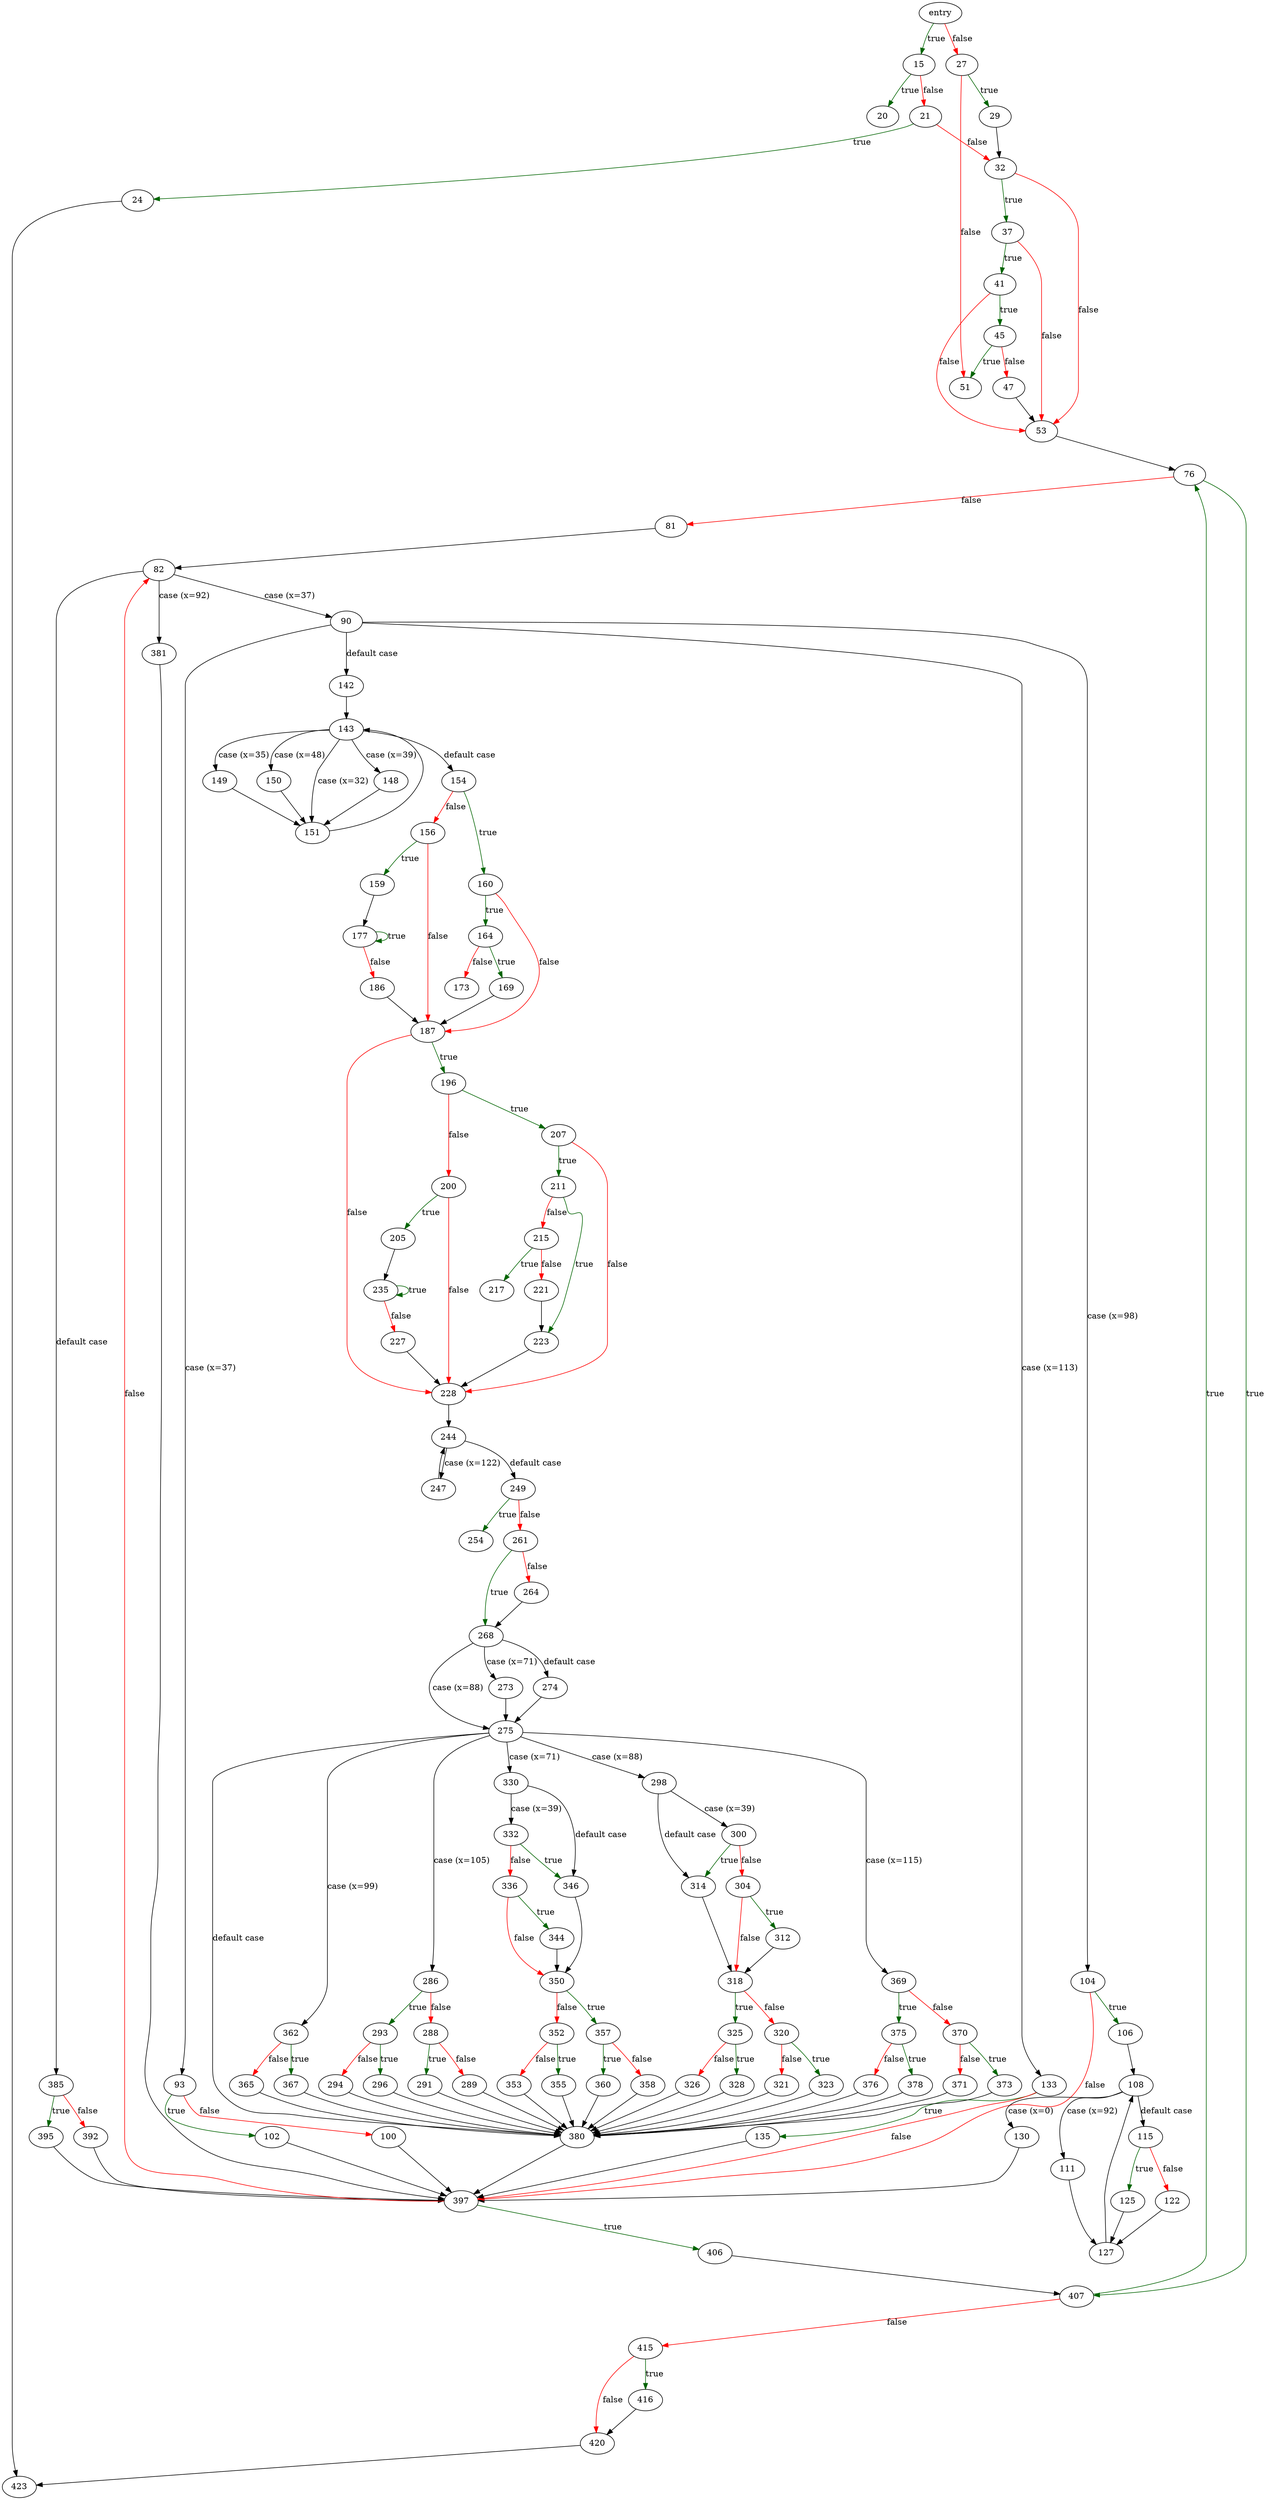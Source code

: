 digraph "main" {
	// Node definitions.
	2 [label=entry];
	15;
	20;
	21;
	24;
	27;
	29;
	32;
	37;
	41;
	45;
	47;
	51;
	53;
	76;
	81;
	82;
	90;
	93;
	100;
	102;
	104;
	106;
	108;
	111;
	115;
	122;
	125;
	127;
	130;
	133;
	135;
	142;
	143;
	148;
	149;
	150;
	151;
	154;
	156;
	159;
	160;
	164;
	169;
	173;
	177;
	186;
	187;
	196;
	200;
	205;
	207;
	211;
	215;
	217;
	221;
	223;
	227;
	228;
	235;
	244;
	247;
	249;
	254;
	261;
	264;
	268;
	273;
	274;
	275;
	286;
	288;
	289;
	291;
	293;
	294;
	296;
	298;
	300;
	304;
	312;
	314;
	318;
	320;
	321;
	323;
	325;
	326;
	328;
	330;
	332;
	336;
	344;
	346;
	350;
	352;
	353;
	355;
	357;
	358;
	360;
	362;
	365;
	367;
	369;
	370;
	371;
	373;
	375;
	376;
	378;
	380;
	381;
	385;
	392;
	395;
	397;
	406;
	407;
	415;
	416;
	420;
	423;

	// Edge definitions.
	2 -> 15 [
		color=darkgreen
		label=true
	];
	2 -> 27 [
		color=red
		label=false
	];
	15 -> 20 [
		color=darkgreen
		label=true
	];
	15 -> 21 [
		color=red
		label=false
	];
	21 -> 24 [
		color=darkgreen
		label=true
	];
	21 -> 32 [
		color=red
		label=false
	];
	24 -> 423;
	27 -> 29 [
		color=darkgreen
		label=true
	];
	27 -> 51 [
		color=red
		label=false
	];
	29 -> 32;
	32 -> 37 [
		color=darkgreen
		label=true
	];
	32 -> 53 [
		color=red
		label=false
	];
	37 -> 41 [
		color=darkgreen
		label=true
	];
	37 -> 53 [
		color=red
		label=false
	];
	41 -> 45 [
		color=darkgreen
		label=true
	];
	41 -> 53 [
		color=red
		label=false
	];
	45 -> 47 [
		color=red
		label=false
	];
	45 -> 51 [
		color=darkgreen
		label=true
	];
	47 -> 53;
	53 -> 76;
	76 -> 81 [
		color=red
		label=false
	];
	76 -> 407 [
		color=darkgreen
		label=true
	];
	81 -> 82;
	82 -> 90 [label="case (x=37)"];
	82 -> 381 [label="case (x=92)"];
	82 -> 385 [label="default case"];
	90 -> 93 [label="case (x=37)"];
	90 -> 104 [label="case (x=98)"];
	90 -> 133 [label="case (x=113)"];
	90 -> 142 [label="default case"];
	93 -> 100 [
		color=red
		label=false
	];
	93 -> 102 [
		color=darkgreen
		label=true
	];
	100 -> 397;
	102 -> 397;
	104 -> 106 [
		color=darkgreen
		label=true
	];
	104 -> 397 [
		color=red
		label=false
	];
	106 -> 108;
	108 -> 111 [label="case (x=92)"];
	108 -> 115 [label="default case"];
	108 -> 130 [label="case (x=0)"];
	111 -> 127;
	115 -> 122 [
		color=red
		label=false
	];
	115 -> 125 [
		color=darkgreen
		label=true
	];
	122 -> 127;
	125 -> 127;
	127 -> 108;
	130 -> 397;
	133 -> 135 [
		color=darkgreen
		label=true
	];
	133 -> 397 [
		color=red
		label=false
	];
	135 -> 397;
	142 -> 143;
	143 -> 148 [label="case (x=39)"];
	143 -> 149 [label="case (x=35)"];
	143 -> 150 [label="case (x=48)"];
	143 -> 151 [label="case (x=32)"];
	143 -> 154 [label="default case"];
	148 -> 151;
	149 -> 151;
	150 -> 151;
	151 -> 143;
	154 -> 156 [
		color=red
		label=false
	];
	154 -> 160 [
		color=darkgreen
		label=true
	];
	156 -> 159 [
		color=darkgreen
		label=true
	];
	156 -> 187 [
		color=red
		label=false
	];
	159 -> 177;
	160 -> 164 [
		color=darkgreen
		label=true
	];
	160 -> 187 [
		color=red
		label=false
	];
	164 -> 169 [
		color=darkgreen
		label=true
	];
	164 -> 173 [
		color=red
		label=false
	];
	169 -> 187;
	177 -> 177 [
		color=darkgreen
		label=true
	];
	177 -> 186 [
		color=red
		label=false
	];
	186 -> 187;
	187 -> 196 [
		color=darkgreen
		label=true
	];
	187 -> 228 [
		color=red
		label=false
	];
	196 -> 200 [
		color=red
		label=false
	];
	196 -> 207 [
		color=darkgreen
		label=true
	];
	200 -> 205 [
		color=darkgreen
		label=true
	];
	200 -> 228 [
		color=red
		label=false
	];
	205 -> 235;
	207 -> 211 [
		color=darkgreen
		label=true
	];
	207 -> 228 [
		color=red
		label=false
	];
	211 -> 215 [
		color=red
		label=false
	];
	211 -> 223 [
		color=darkgreen
		label=true
	];
	215 -> 217 [
		color=darkgreen
		label=true
	];
	215 -> 221 [
		color=red
		label=false
	];
	221 -> 223;
	223 -> 228;
	227 -> 228;
	228 -> 244;
	235 -> 227 [
		color=red
		label=false
	];
	235 -> 235 [
		color=darkgreen
		label=true
	];
	244 -> 247 [label="case (x=122)"];
	244 -> 249 [label="default case"];
	247 -> 244;
	249 -> 254 [
		color=darkgreen
		label=true
	];
	249 -> 261 [
		color=red
		label=false
	];
	261 -> 264 [
		color=red
		label=false
	];
	261 -> 268 [
		color=darkgreen
		label=true
	];
	264 -> 268;
	268 -> 273 [label="case (x=71)"];
	268 -> 274 [label="default case"];
	268 -> 275 [label="case (x=88)"];
	273 -> 275;
	274 -> 275;
	275 -> 286 [label="case (x=105)"];
	275 -> 298 [label="case (x=88)"];
	275 -> 330 [label="case (x=71)"];
	275 -> 362 [label="case (x=99)"];
	275 -> 369 [label="case (x=115)"];
	275 -> 380 [label="default case"];
	286 -> 288 [
		color=red
		label=false
	];
	286 -> 293 [
		color=darkgreen
		label=true
	];
	288 -> 289 [
		color=red
		label=false
	];
	288 -> 291 [
		color=darkgreen
		label=true
	];
	289 -> 380;
	291 -> 380;
	293 -> 294 [
		color=red
		label=false
	];
	293 -> 296 [
		color=darkgreen
		label=true
	];
	294 -> 380;
	296 -> 380;
	298 -> 300 [label="case (x=39)"];
	298 -> 314 [label="default case"];
	300 -> 304 [
		color=red
		label=false
	];
	300 -> 314 [
		color=darkgreen
		label=true
	];
	304 -> 312 [
		color=darkgreen
		label=true
	];
	304 -> 318 [
		color=red
		label=false
	];
	312 -> 318;
	314 -> 318;
	318 -> 320 [
		color=red
		label=false
	];
	318 -> 325 [
		color=darkgreen
		label=true
	];
	320 -> 321 [
		color=red
		label=false
	];
	320 -> 323 [
		color=darkgreen
		label=true
	];
	321 -> 380;
	323 -> 380;
	325 -> 326 [
		color=red
		label=false
	];
	325 -> 328 [
		color=darkgreen
		label=true
	];
	326 -> 380;
	328 -> 380;
	330 -> 332 [label="case (x=39)"];
	330 -> 346 [label="default case"];
	332 -> 336 [
		color=red
		label=false
	];
	332 -> 346 [
		color=darkgreen
		label=true
	];
	336 -> 344 [
		color=darkgreen
		label=true
	];
	336 -> 350 [
		color=red
		label=false
	];
	344 -> 350;
	346 -> 350;
	350 -> 352 [
		color=red
		label=false
	];
	350 -> 357 [
		color=darkgreen
		label=true
	];
	352 -> 353 [
		color=red
		label=false
	];
	352 -> 355 [
		color=darkgreen
		label=true
	];
	353 -> 380;
	355 -> 380;
	357 -> 358 [
		color=red
		label=false
	];
	357 -> 360 [
		color=darkgreen
		label=true
	];
	358 -> 380;
	360 -> 380;
	362 -> 365 [
		color=red
		label=false
	];
	362 -> 367 [
		color=darkgreen
		label=true
	];
	365 -> 380;
	367 -> 380;
	369 -> 370 [
		color=red
		label=false
	];
	369 -> 375 [
		color=darkgreen
		label=true
	];
	370 -> 371 [
		color=red
		label=false
	];
	370 -> 373 [
		color=darkgreen
		label=true
	];
	371 -> 380;
	373 -> 380;
	375 -> 376 [
		color=red
		label=false
	];
	375 -> 378 [
		color=darkgreen
		label=true
	];
	376 -> 380;
	378 -> 380;
	380 -> 397;
	381 -> 397;
	385 -> 392 [
		color=red
		label=false
	];
	385 -> 395 [
		color=darkgreen
		label=true
	];
	392 -> 397;
	395 -> 397;
	397 -> 82 [
		color=red
		label=false
	];
	397 -> 406 [
		color=darkgreen
		label=true
	];
	406 -> 407;
	407 -> 76 [
		color=darkgreen
		label=true
	];
	407 -> 415 [
		color=red
		label=false
	];
	415 -> 416 [
		color=darkgreen
		label=true
	];
	415 -> 420 [
		color=red
		label=false
	];
	416 -> 420;
	420 -> 423;
}